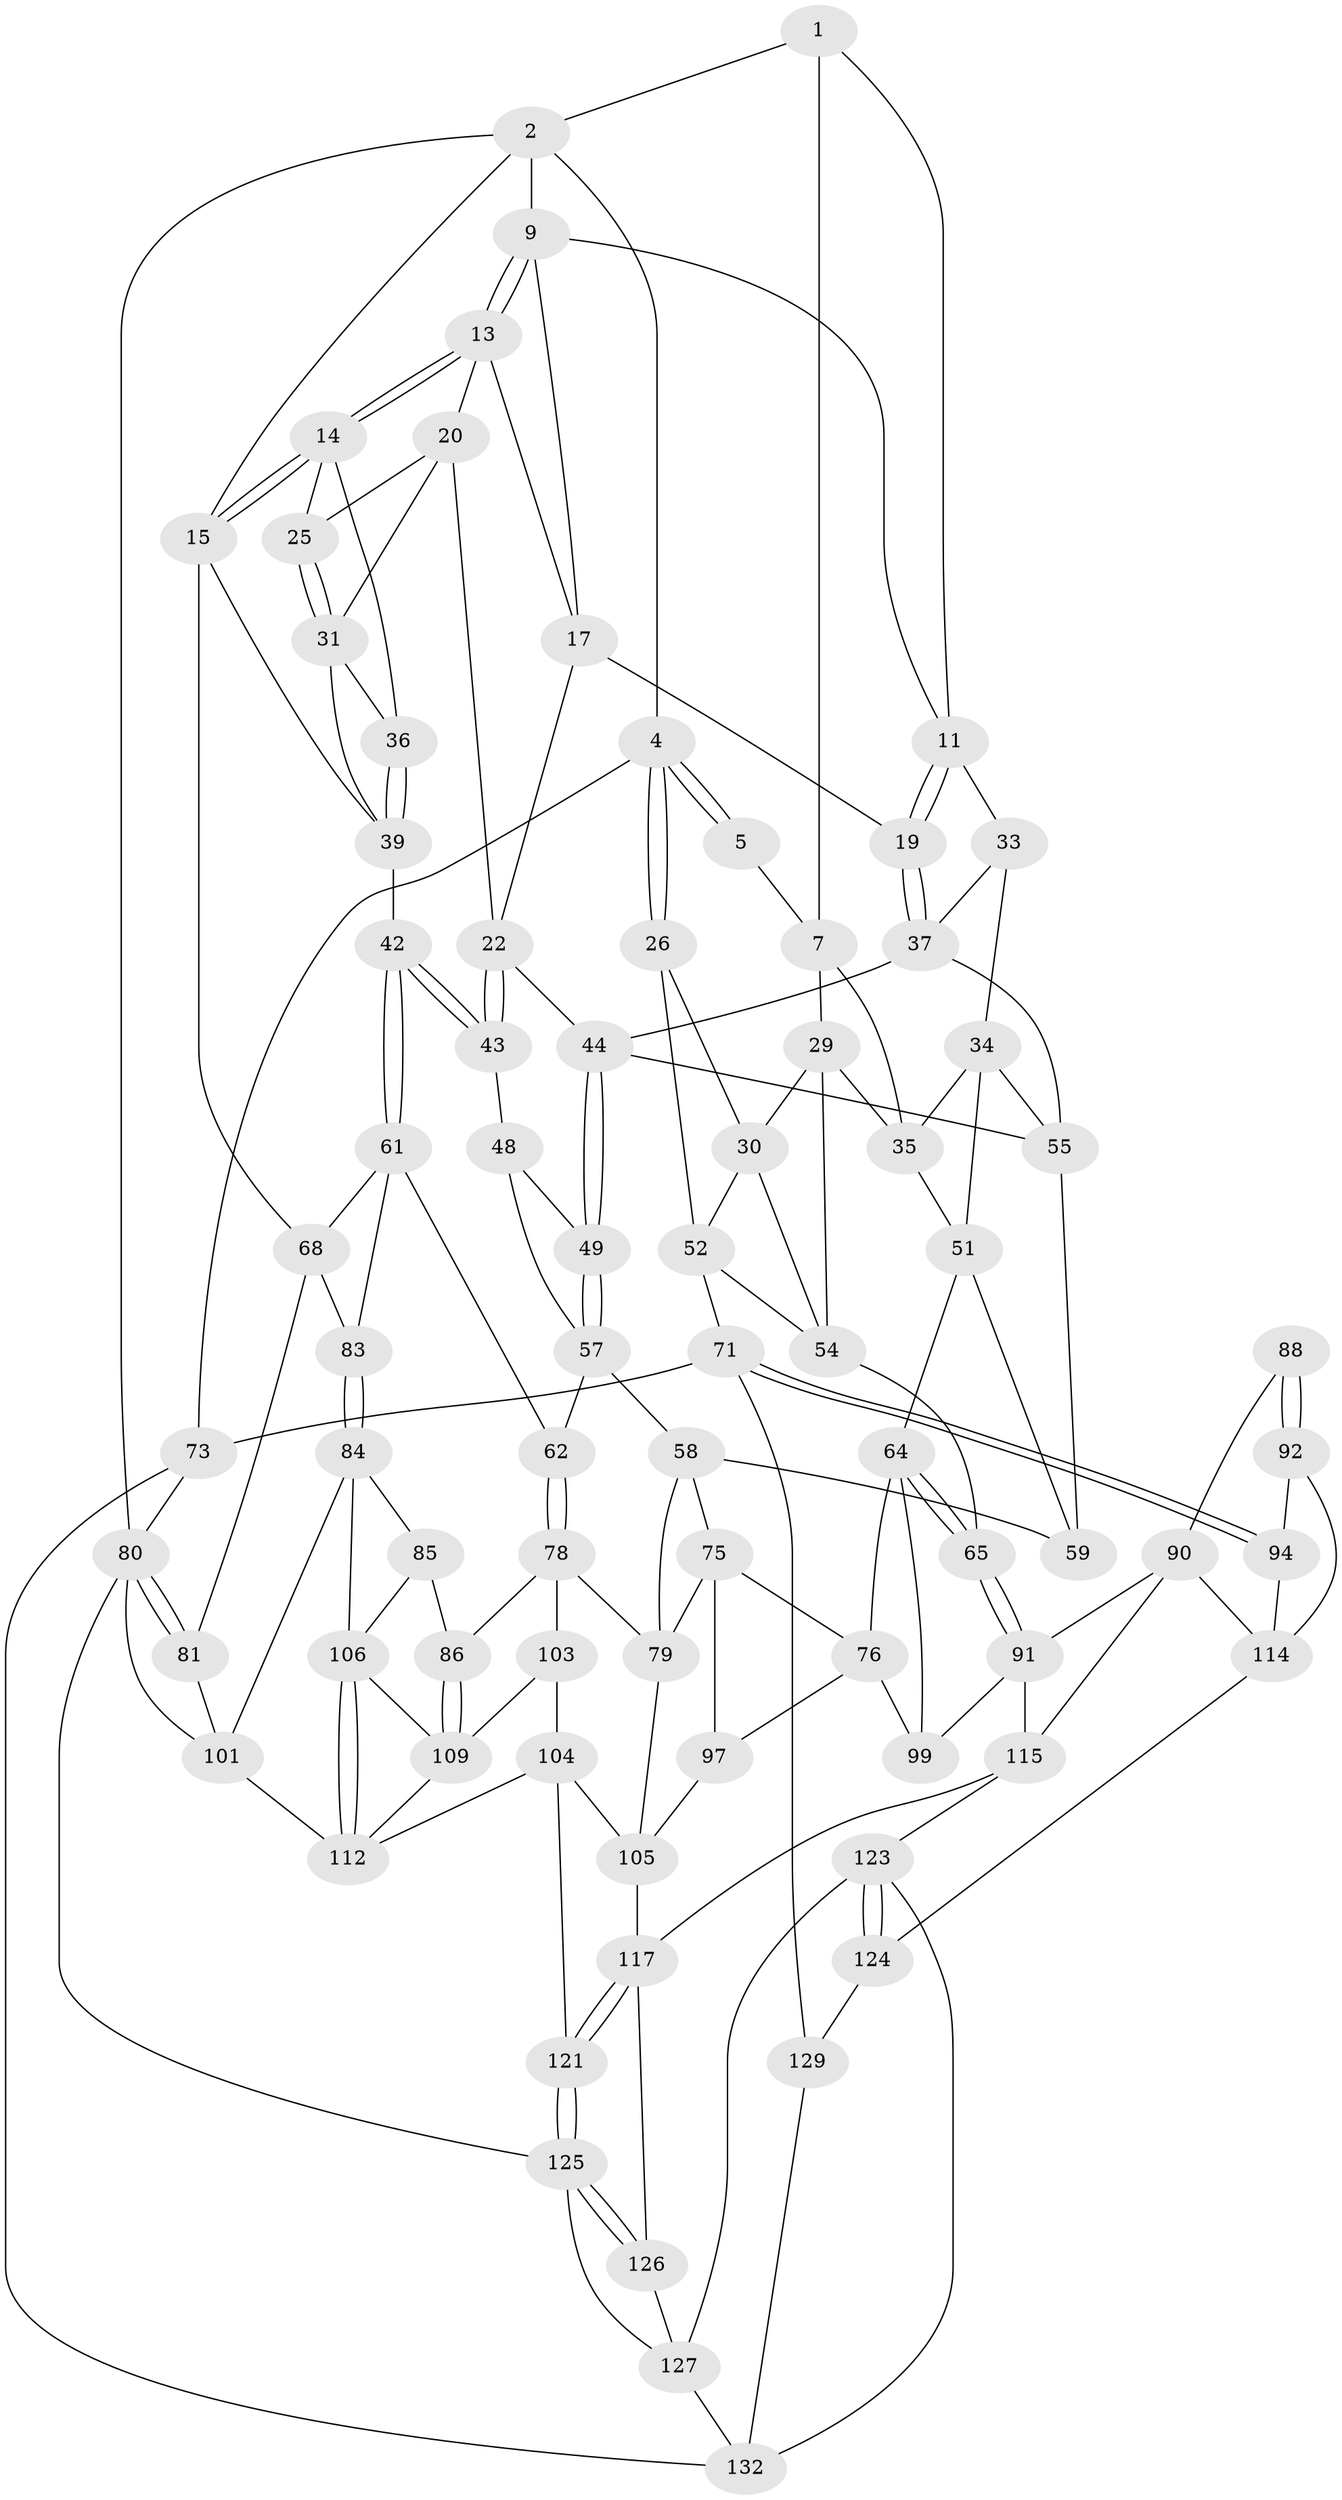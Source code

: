 // original degree distribution, {3: 0.022388059701492536, 4: 0.22388059701492538, 6: 0.22388059701492538, 5: 0.5298507462686567}
// Generated by graph-tools (version 1.1) at 2025/42/03/06/25 10:42:33]
// undirected, 79 vertices, 171 edges
graph export_dot {
graph [start="1"]
  node [color=gray90,style=filled];
  1 [pos="+0.550225028916568+0",super="+6"];
  2 [pos="+0.7514715872598582+0",super="+3"];
  4 [pos="+0+0"];
  5 [pos="+0.18747577709807173+0",super="+8"];
  7 [pos="+0.24507775354752628+0.04184523553139042",super="+28"];
  9 [pos="+0.7521342638495165+0",super="+10"];
  11 [pos="+0.6028295117805468+0.12718842848594009",super="+12"];
  13 [pos="+0.9247780064810994+0.0827305350913754",super="+16"];
  14 [pos="+1+0.1726198514418923",super="+24"];
  15 [pos="+1+0.2524168644804342",super="+40"];
  17 [pos="+0.7732933113641953+0.09630109903284041",super="+18"];
  19 [pos="+0.6915234147402572+0.22239844949778817"];
  20 [pos="+0.8216975324422285+0.14398331727467975",super="+21"];
  22 [pos="+0.7238563426276884+0.2451597890096715",super="+23"];
  25 [pos="+0.8561645961068541+0.17503946502154397"];
  26 [pos="+0+0",super="+27"];
  29 [pos="+0.09264630698810468+0.22233284518364196",super="+47"];
  30 [pos="+0+0.23378284560184806",super="+53"];
  31 [pos="+0.8205240442457669+0.22532662220672856",super="+32"];
  33 [pos="+0.4669838040674855+0.2582154008139447"];
  34 [pos="+0.3613544127174541+0.2554480863622123",super="+50"];
  35 [pos="+0.3080114027734825+0.22609153084247405",super="+46"];
  36 [pos="+0.8654559304364653+0.23343700732379957"];
  37 [pos="+0.531840801118985+0.28099505896333954",super="+38"];
  39 [pos="+0.863746463903672+0.30123021668637323",super="+41"];
  42 [pos="+0.8583983444618801+0.3895398455702335"];
  43 [pos="+0.804468464224503+0.362555218886148"];
  44 [pos="+0.6484723018089048+0.3551545860497189",super="+45"];
  48 [pos="+0.7132972275157502+0.38098751217388827"];
  49 [pos="+0.6503349192791071+0.35766493630253926"];
  51 [pos="+0.31275502367639874+0.4957044087879568",super="+63"];
  52 [pos="+0+0.2397846282952976",super="+70"];
  54 [pos="+0.1171329085180359+0.419077564934548",super="+67"];
  55 [pos="+0.47857584603192604+0.3707761829905213",super="+56"];
  57 [pos="+0.6560501586076513+0.47296496276485206",super="+60"];
  58 [pos="+0.5625237816574092+0.5079814698925361",super="+74"];
  59 [pos="+0.5247820644485711+0.4514121364361478"];
  61 [pos="+0.8232354384448671+0.5216705088545902",super="+69"];
  62 [pos="+0.7682294179501306+0.5291561509412084"];
  64 [pos="+0.3179115600997288+0.5395722903762172",super="+77"];
  65 [pos="+0.2908064144074019+0.5640946247088001",super="+66"];
  68 [pos="+1+0.3757236528914431",super="+82"];
  71 [pos="+0+0.8031737174272426",super="+72"];
  73 [pos="+0+1"];
  75 [pos="+0.5029181694492979+0.5990548216338593",super="+96"];
  76 [pos="+0.38875642469012783+0.5873726283442863",super="+98"];
  78 [pos="+0.6811399510857853+0.6293197746963591",super="+87"];
  79 [pos="+0.6781927491219025+0.6288994327199277",super="+95"];
  80 [pos="+1+1",super="+130"];
  81 [pos="+1+0.6999132093914078"];
  83 [pos="+0.858634517363156+0.5630143793187797"];
  84 [pos="+0.8849876261826868+0.6161643807116781",super="+102"];
  85 [pos="+0.8021042976109317+0.6773037532554529"];
  86 [pos="+0.7407243409482708+0.6856755761671018"];
  88 [pos="+0.11462964595428368+0.5992566377546598",super="+89"];
  90 [pos="+0.24834370432216313+0.6906470203035766",super="+113"];
  91 [pos="+0.26511612307857385+0.675004472068196",super="+100"];
  92 [pos="+0.14787532314506951+0.7285261314460749",super="+93"];
  94 [pos="+0+0.7995663067462252"];
  97 [pos="+0.4819313253004413+0.7198534695252573"];
  99 [pos="+0.3897897727181745+0.7522293202240592"];
  101 [pos="+0.9376734943453947+0.6468339137253207",super="+111"];
  103 [pos="+0.6593899502476026+0.7799471935995412"];
  104 [pos="+0.5947682533156905+0.7856646030717527",super="+120"];
  105 [pos="+0.5831980870465728+0.7851338890383001",super="+108"];
  106 [pos="+0.8271550555017307+0.7971575653922247",super="+107"];
  109 [pos="+0.7500731817242933+0.7116442968868361",super="+110"];
  112 [pos="+0.8298527322185499+0.9252112121950018",super="+119"];
  114 [pos="+0.2202988338451227+0.8319612913046912",super="+122"];
  115 [pos="+0.3672990539455076+0.8551020801507621",super="+116"];
  117 [pos="+0.5205510741688463+0.8510974423291953",super="+118"];
  121 [pos="+0.575166545986516+0.9211060685114854"];
  123 [pos="+0.3201873404486041+0.9725677020163438",super="+128"];
  124 [pos="+0.17692782115289188+0.9280528711831125"];
  125 [pos="+0.5739223171971196+0.9744909313073932",super="+131"];
  126 [pos="+0.4650309860330604+0.9399144093782354"];
  127 [pos="+0.46850176320101083+0.9823155098973466",super="+134"];
  129 [pos="+0.15602106798876997+0.9506977118111167"];
  132 [pos="+0.2837529501489136+1",super="+133"];
  1 -- 2;
  1 -- 7;
  1 -- 11;
  2 -- 9;
  2 -- 80;
  2 -- 4;
  2 -- 15;
  4 -- 5;
  4 -- 5;
  4 -- 26;
  4 -- 26;
  4 -- 73;
  5 -- 7;
  7 -- 35;
  7 -- 29;
  9 -- 13;
  9 -- 13;
  9 -- 11;
  9 -- 17;
  11 -- 19;
  11 -- 19;
  11 -- 33;
  13 -- 14;
  13 -- 14;
  13 -- 17;
  13 -- 20;
  14 -- 15;
  14 -- 15;
  14 -- 25;
  14 -- 36;
  15 -- 68;
  15 -- 39;
  17 -- 19;
  17 -- 22;
  19 -- 37;
  19 -- 37;
  20 -- 25;
  20 -- 22;
  20 -- 31;
  22 -- 43;
  22 -- 43;
  22 -- 44;
  25 -- 31;
  25 -- 31;
  26 -- 52;
  26 -- 30;
  29 -- 30;
  29 -- 54;
  29 -- 35;
  30 -- 54;
  30 -- 52;
  31 -- 36;
  31 -- 39;
  33 -- 34;
  33 -- 37;
  34 -- 35;
  34 -- 51;
  34 -- 55;
  35 -- 51;
  36 -- 39;
  36 -- 39;
  37 -- 55;
  37 -- 44;
  39 -- 42;
  42 -- 43;
  42 -- 43;
  42 -- 61;
  42 -- 61;
  43 -- 48;
  44 -- 49;
  44 -- 49;
  44 -- 55;
  48 -- 49;
  48 -- 57;
  49 -- 57;
  49 -- 57;
  51 -- 64;
  51 -- 59;
  52 -- 71;
  52 -- 54;
  54 -- 65;
  55 -- 59;
  57 -- 58;
  57 -- 62;
  58 -- 59;
  58 -- 75;
  58 -- 79;
  61 -- 62;
  61 -- 83;
  61 -- 68;
  62 -- 78;
  62 -- 78;
  64 -- 65;
  64 -- 65;
  64 -- 99;
  64 -- 76;
  65 -- 91;
  65 -- 91;
  68 -- 81;
  68 -- 83;
  71 -- 94;
  71 -- 94;
  71 -- 73;
  71 -- 129;
  73 -- 80;
  73 -- 132;
  75 -- 76;
  75 -- 97;
  75 -- 79;
  76 -- 97;
  76 -- 99;
  78 -- 79;
  78 -- 86;
  78 -- 103;
  79 -- 105;
  80 -- 81;
  80 -- 81;
  80 -- 125;
  80 -- 101;
  81 -- 101;
  83 -- 84;
  83 -- 84;
  84 -- 85;
  84 -- 106;
  84 -- 101;
  85 -- 86;
  85 -- 106;
  86 -- 109;
  86 -- 109;
  88 -- 92 [weight=2];
  88 -- 92;
  88 -- 90;
  90 -- 91;
  90 -- 114;
  90 -- 115;
  91 -- 115;
  91 -- 99;
  92 -- 114;
  92 -- 94;
  94 -- 114;
  97 -- 105;
  101 -- 112;
  103 -- 104;
  103 -- 109;
  104 -- 105;
  104 -- 121;
  104 -- 112;
  105 -- 117;
  106 -- 112;
  106 -- 112;
  106 -- 109;
  109 -- 112;
  114 -- 124;
  115 -- 123;
  115 -- 117;
  117 -- 121;
  117 -- 121;
  117 -- 126;
  121 -- 125;
  121 -- 125;
  123 -- 124;
  123 -- 124;
  123 -- 132;
  123 -- 127;
  124 -- 129;
  125 -- 126;
  125 -- 126;
  125 -- 127;
  126 -- 127;
  127 -- 132;
  129 -- 132;
}
